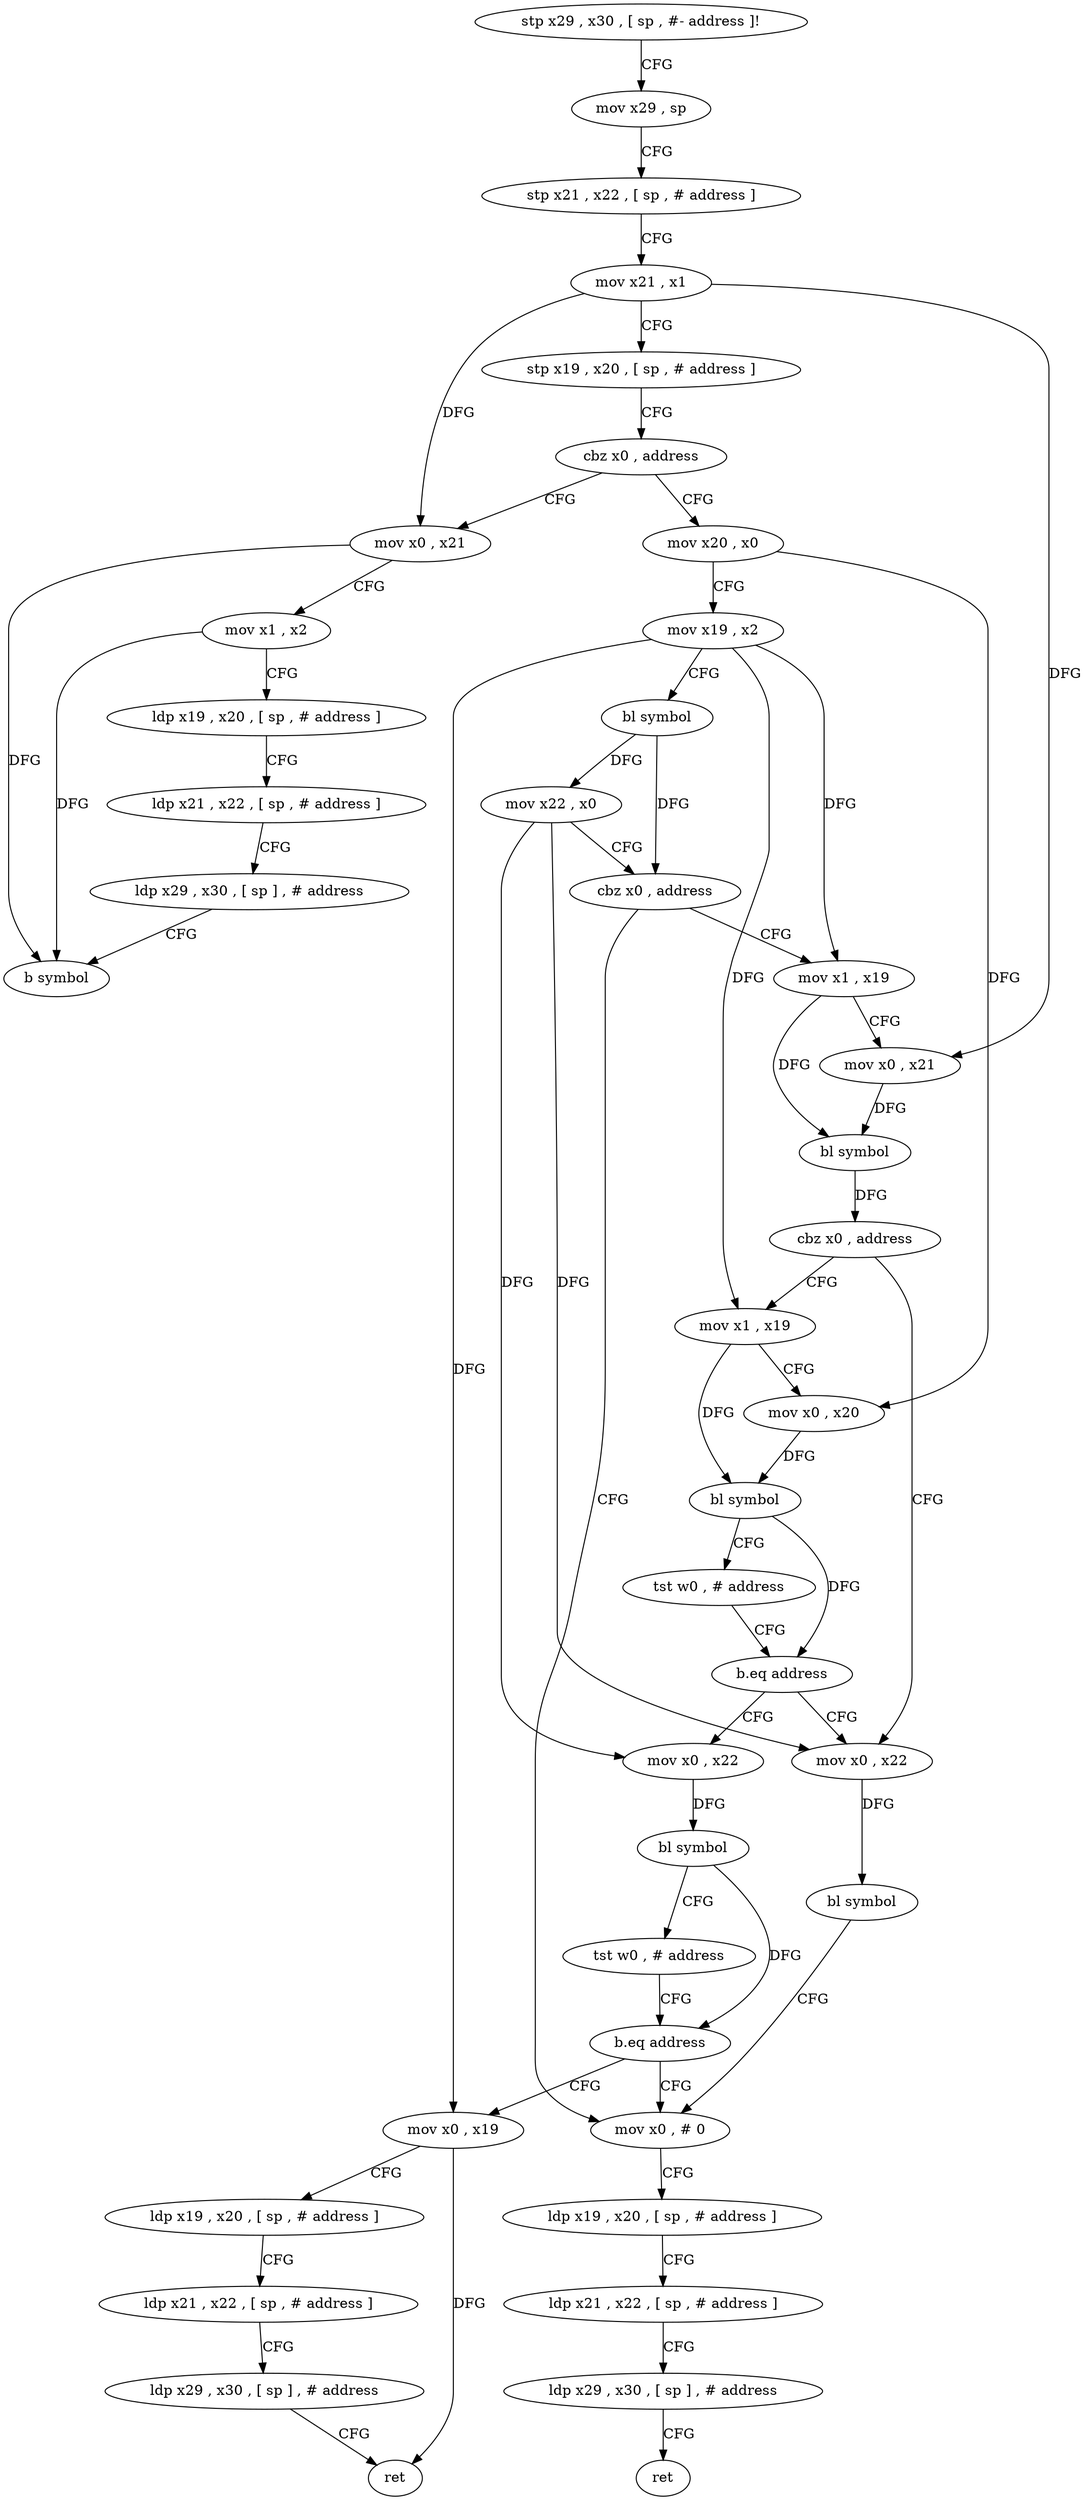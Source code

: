 digraph "func" {
"4371864" [label = "stp x29 , x30 , [ sp , #- address ]!" ]
"4371868" [label = "mov x29 , sp" ]
"4371872" [label = "stp x21 , x22 , [ sp , # address ]" ]
"4371876" [label = "mov x21 , x1" ]
"4371880" [label = "stp x19 , x20 , [ sp , # address ]" ]
"4371884" [label = "cbz x0 , address" ]
"4372016" [label = "mov x0 , x21" ]
"4371888" [label = "mov x20 , x0" ]
"4372020" [label = "mov x1 , x2" ]
"4372024" [label = "ldp x19 , x20 , [ sp , # address ]" ]
"4372028" [label = "ldp x21 , x22 , [ sp , # address ]" ]
"4372032" [label = "ldp x29 , x30 , [ sp ] , # address" ]
"4372036" [label = "b symbol" ]
"4371892" [label = "mov x19 , x2" ]
"4371896" [label = "bl symbol" ]
"4371900" [label = "mov x22 , x0" ]
"4371904" [label = "cbz x0 , address" ]
"4371992" [label = "mov x0 , # 0" ]
"4371908" [label = "mov x1 , x19" ]
"4371996" [label = "ldp x19 , x20 , [ sp , # address ]" ]
"4372000" [label = "ldp x21 , x22 , [ sp , # address ]" ]
"4372004" [label = "ldp x29 , x30 , [ sp ] , # address" ]
"4372008" [label = "ret" ]
"4371912" [label = "mov x0 , x21" ]
"4371916" [label = "bl symbol" ]
"4371920" [label = "cbz x0 , address" ]
"4371984" [label = "mov x0 , x22" ]
"4371924" [label = "mov x1 , x19" ]
"4371988" [label = "bl symbol" ]
"4371928" [label = "mov x0 , x20" ]
"4371932" [label = "bl symbol" ]
"4371936" [label = "tst w0 , # address" ]
"4371940" [label = "b.eq address" ]
"4371944" [label = "mov x0 , x22" ]
"4371948" [label = "bl symbol" ]
"4371952" [label = "tst w0 , # address" ]
"4371956" [label = "b.eq address" ]
"4371960" [label = "mov x0 , x19" ]
"4371964" [label = "ldp x19 , x20 , [ sp , # address ]" ]
"4371968" [label = "ldp x21 , x22 , [ sp , # address ]" ]
"4371972" [label = "ldp x29 , x30 , [ sp ] , # address" ]
"4371976" [label = "ret" ]
"4371864" -> "4371868" [ label = "CFG" ]
"4371868" -> "4371872" [ label = "CFG" ]
"4371872" -> "4371876" [ label = "CFG" ]
"4371876" -> "4371880" [ label = "CFG" ]
"4371876" -> "4372016" [ label = "DFG" ]
"4371876" -> "4371912" [ label = "DFG" ]
"4371880" -> "4371884" [ label = "CFG" ]
"4371884" -> "4372016" [ label = "CFG" ]
"4371884" -> "4371888" [ label = "CFG" ]
"4372016" -> "4372020" [ label = "CFG" ]
"4372016" -> "4372036" [ label = "DFG" ]
"4371888" -> "4371892" [ label = "CFG" ]
"4371888" -> "4371928" [ label = "DFG" ]
"4372020" -> "4372024" [ label = "CFG" ]
"4372020" -> "4372036" [ label = "DFG" ]
"4372024" -> "4372028" [ label = "CFG" ]
"4372028" -> "4372032" [ label = "CFG" ]
"4372032" -> "4372036" [ label = "CFG" ]
"4371892" -> "4371896" [ label = "CFG" ]
"4371892" -> "4371908" [ label = "DFG" ]
"4371892" -> "4371924" [ label = "DFG" ]
"4371892" -> "4371960" [ label = "DFG" ]
"4371896" -> "4371900" [ label = "DFG" ]
"4371896" -> "4371904" [ label = "DFG" ]
"4371900" -> "4371904" [ label = "CFG" ]
"4371900" -> "4371984" [ label = "DFG" ]
"4371900" -> "4371944" [ label = "DFG" ]
"4371904" -> "4371992" [ label = "CFG" ]
"4371904" -> "4371908" [ label = "CFG" ]
"4371992" -> "4371996" [ label = "CFG" ]
"4371908" -> "4371912" [ label = "CFG" ]
"4371908" -> "4371916" [ label = "DFG" ]
"4371996" -> "4372000" [ label = "CFG" ]
"4372000" -> "4372004" [ label = "CFG" ]
"4372004" -> "4372008" [ label = "CFG" ]
"4371912" -> "4371916" [ label = "DFG" ]
"4371916" -> "4371920" [ label = "DFG" ]
"4371920" -> "4371984" [ label = "CFG" ]
"4371920" -> "4371924" [ label = "CFG" ]
"4371984" -> "4371988" [ label = "DFG" ]
"4371924" -> "4371928" [ label = "CFG" ]
"4371924" -> "4371932" [ label = "DFG" ]
"4371988" -> "4371992" [ label = "CFG" ]
"4371928" -> "4371932" [ label = "DFG" ]
"4371932" -> "4371936" [ label = "CFG" ]
"4371932" -> "4371940" [ label = "DFG" ]
"4371936" -> "4371940" [ label = "CFG" ]
"4371940" -> "4371984" [ label = "CFG" ]
"4371940" -> "4371944" [ label = "CFG" ]
"4371944" -> "4371948" [ label = "DFG" ]
"4371948" -> "4371952" [ label = "CFG" ]
"4371948" -> "4371956" [ label = "DFG" ]
"4371952" -> "4371956" [ label = "CFG" ]
"4371956" -> "4371992" [ label = "CFG" ]
"4371956" -> "4371960" [ label = "CFG" ]
"4371960" -> "4371964" [ label = "CFG" ]
"4371960" -> "4371976" [ label = "DFG" ]
"4371964" -> "4371968" [ label = "CFG" ]
"4371968" -> "4371972" [ label = "CFG" ]
"4371972" -> "4371976" [ label = "CFG" ]
}
